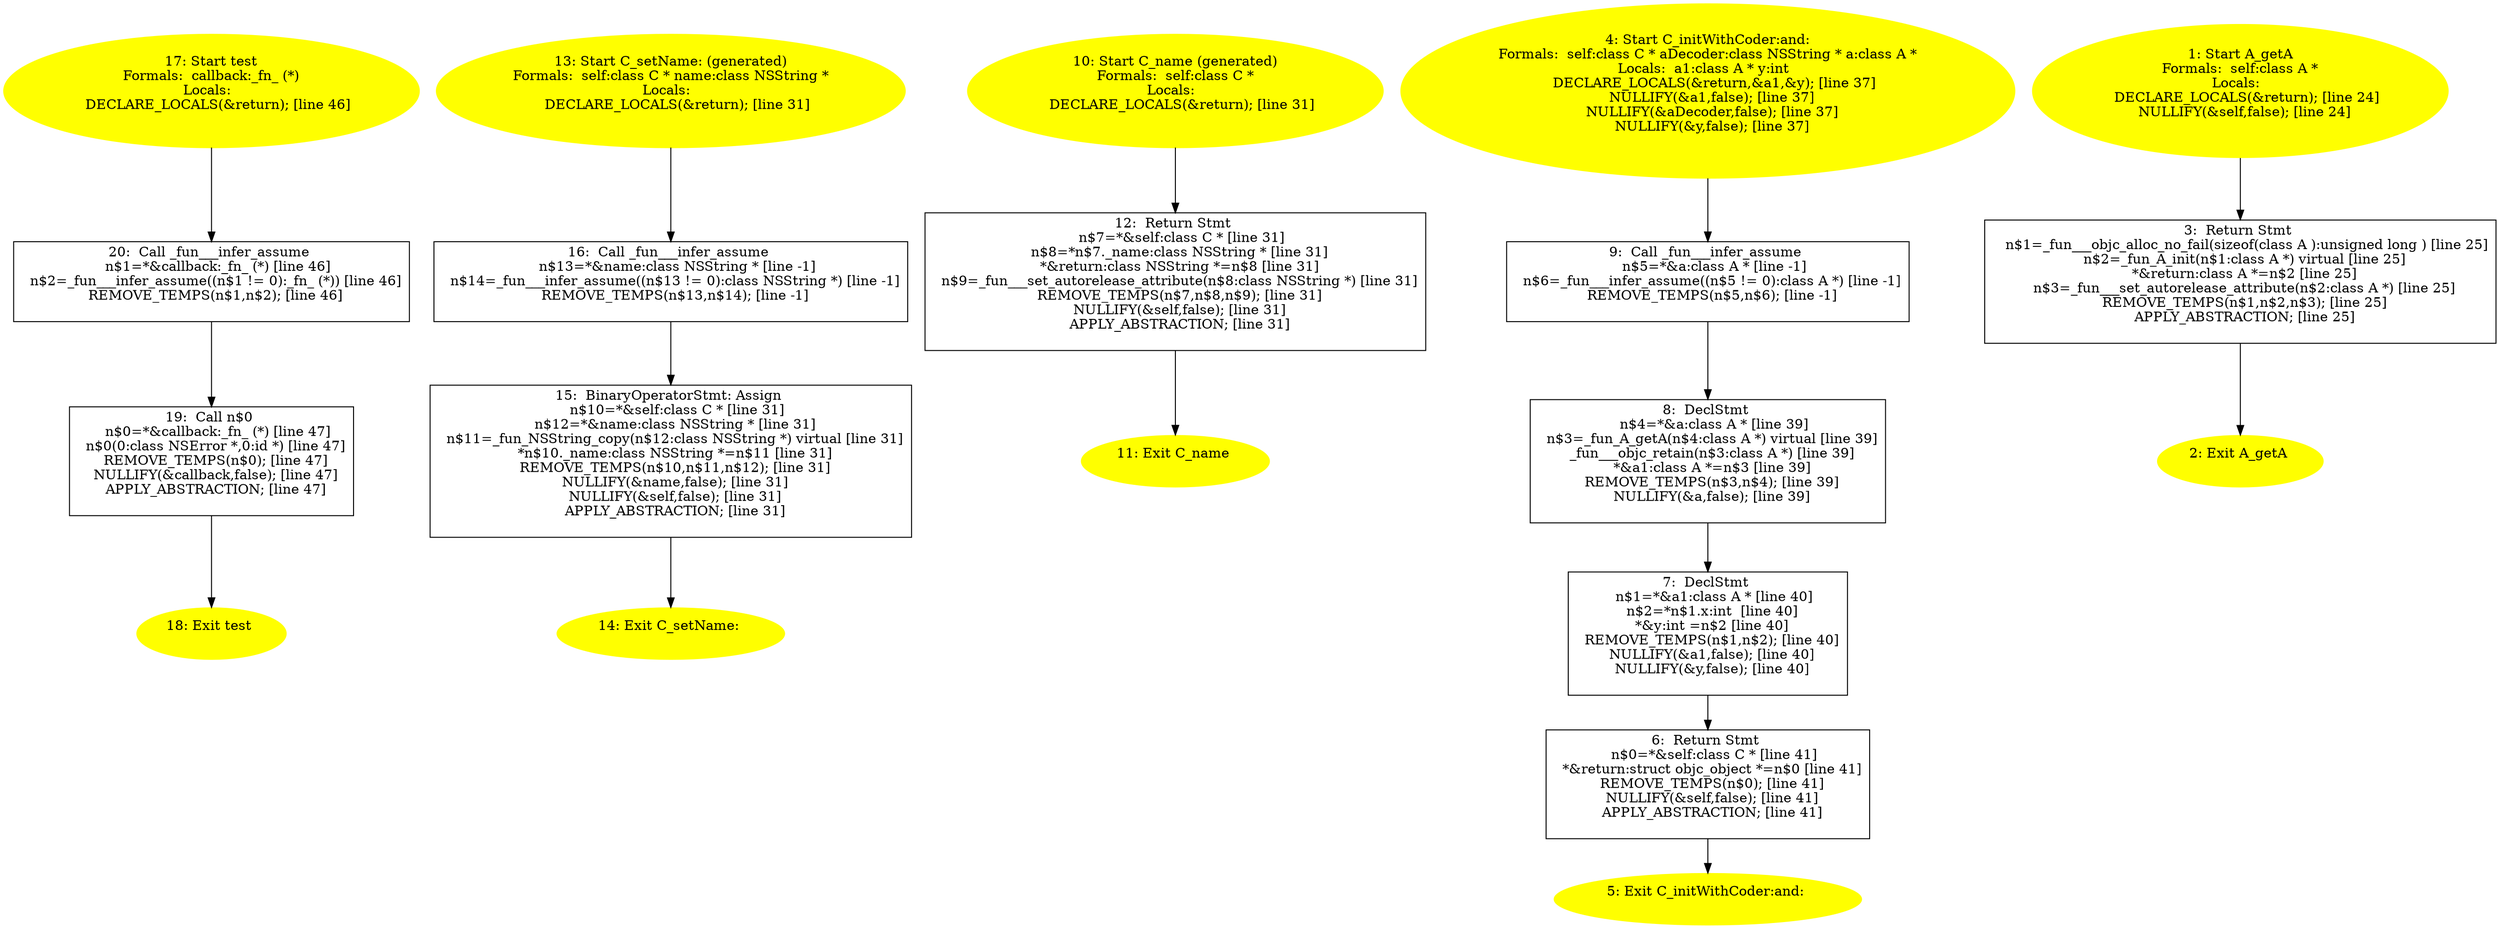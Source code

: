 digraph iCFG {
20 [label="20:  Call _fun___infer_assume \n   n$1=*&callback:_fn_ (*) [line 46]\n  n$2=_fun___infer_assume((n$1 != 0):_fn_ (*)) [line 46]\n  REMOVE_TEMPS(n$1,n$2); [line 46]\n " shape="box"]
	

	 20 -> 19 ;
19 [label="19:  Call n$0 \n   n$0=*&callback:_fn_ (*) [line 47]\n  n$0(0:class NSError *,0:id *) [line 47]\n  REMOVE_TEMPS(n$0); [line 47]\n  NULLIFY(&callback,false); [line 47]\n  APPLY_ABSTRACTION; [line 47]\n " shape="box"]
	

	 19 -> 18 ;
18 [label="18: Exit test \n  " color=yellow style=filled]
	

17 [label="17: Start test\nFormals:  callback:_fn_ (*)\nLocals:  \n   DECLARE_LOCALS(&return); [line 46]\n " color=yellow style=filled]
	

	 17 -> 20 ;
16 [label="16:  Call _fun___infer_assume \n   n$13=*&name:class NSString * [line -1]\n  n$14=_fun___infer_assume((n$13 != 0):class NSString *) [line -1]\n  REMOVE_TEMPS(n$13,n$14); [line -1]\n " shape="box"]
	

	 16 -> 15 ;
15 [label="15:  BinaryOperatorStmt: Assign \n   n$10=*&self:class C * [line 31]\n  n$12=*&name:class NSString * [line 31]\n  n$11=_fun_NSString_copy(n$12:class NSString *) virtual [line 31]\n  *n$10._name:class NSString *=n$11 [line 31]\n  REMOVE_TEMPS(n$10,n$11,n$12); [line 31]\n  NULLIFY(&name,false); [line 31]\n  NULLIFY(&self,false); [line 31]\n  APPLY_ABSTRACTION; [line 31]\n " shape="box"]
	

	 15 -> 14 ;
14 [label="14: Exit C_setName: \n  " color=yellow style=filled]
	

13 [label="13: Start C_setName: (generated)\nFormals:  self:class C * name:class NSString *\nLocals:  \n   DECLARE_LOCALS(&return); [line 31]\n " color=yellow style=filled]
	

	 13 -> 16 ;
12 [label="12:  Return Stmt \n   n$7=*&self:class C * [line 31]\n  n$8=*n$7._name:class NSString * [line 31]\n  *&return:class NSString *=n$8 [line 31]\n  n$9=_fun___set_autorelease_attribute(n$8:class NSString *) [line 31]\n  REMOVE_TEMPS(n$7,n$8,n$9); [line 31]\n  NULLIFY(&self,false); [line 31]\n  APPLY_ABSTRACTION; [line 31]\n " shape="box"]
	

	 12 -> 11 ;
11 [label="11: Exit C_name \n  " color=yellow style=filled]
	

10 [label="10: Start C_name (generated)\nFormals:  self:class C *\nLocals:  \n   DECLARE_LOCALS(&return); [line 31]\n " color=yellow style=filled]
	

	 10 -> 12 ;
9 [label="9:  Call _fun___infer_assume \n   n$5=*&a:class A * [line -1]\n  n$6=_fun___infer_assume((n$5 != 0):class A *) [line -1]\n  REMOVE_TEMPS(n$5,n$6); [line -1]\n " shape="box"]
	

	 9 -> 8 ;
8 [label="8:  DeclStmt \n   n$4=*&a:class A * [line 39]\n  n$3=_fun_A_getA(n$4:class A *) virtual [line 39]\n  _fun___objc_retain(n$3:class A *) [line 39]\n  *&a1:class A *=n$3 [line 39]\n  REMOVE_TEMPS(n$3,n$4); [line 39]\n  NULLIFY(&a,false); [line 39]\n " shape="box"]
	

	 8 -> 7 ;
7 [label="7:  DeclStmt \n   n$1=*&a1:class A * [line 40]\n  n$2=*n$1.x:int  [line 40]\n  *&y:int =n$2 [line 40]\n  REMOVE_TEMPS(n$1,n$2); [line 40]\n  NULLIFY(&a1,false); [line 40]\n  NULLIFY(&y,false); [line 40]\n " shape="box"]
	

	 7 -> 6 ;
6 [label="6:  Return Stmt \n   n$0=*&self:class C * [line 41]\n  *&return:struct objc_object *=n$0 [line 41]\n  REMOVE_TEMPS(n$0); [line 41]\n  NULLIFY(&self,false); [line 41]\n  APPLY_ABSTRACTION; [line 41]\n " shape="box"]
	

	 6 -> 5 ;
5 [label="5: Exit C_initWithCoder:and: \n  " color=yellow style=filled]
	

4 [label="4: Start C_initWithCoder:and:\nFormals:  self:class C * aDecoder:class NSString * a:class A *\nLocals:  a1:class A * y:int  \n   DECLARE_LOCALS(&return,&a1,&y); [line 37]\n  NULLIFY(&a1,false); [line 37]\n  NULLIFY(&aDecoder,false); [line 37]\n  NULLIFY(&y,false); [line 37]\n " color=yellow style=filled]
	

	 4 -> 9 ;
3 [label="3:  Return Stmt \n   n$1=_fun___objc_alloc_no_fail(sizeof(class A ):unsigned long ) [line 25]\n  n$2=_fun_A_init(n$1:class A *) virtual [line 25]\n  *&return:class A *=n$2 [line 25]\n  n$3=_fun___set_autorelease_attribute(n$2:class A *) [line 25]\n  REMOVE_TEMPS(n$1,n$2,n$3); [line 25]\n  APPLY_ABSTRACTION; [line 25]\n " shape="box"]
	

	 3 -> 2 ;
2 [label="2: Exit A_getA \n  " color=yellow style=filled]
	

1 [label="1: Start A_getA\nFormals:  self:class A *\nLocals:  \n   DECLARE_LOCALS(&return); [line 24]\n  NULLIFY(&self,false); [line 24]\n " color=yellow style=filled]
	

	 1 -> 3 ;
}
